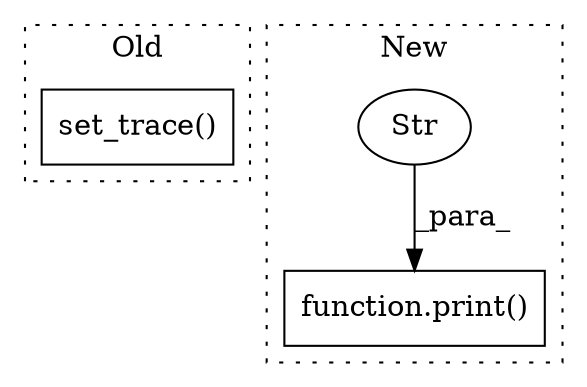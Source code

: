 digraph G {
subgraph cluster0 {
1 [label="set_trace()" a="75" s="1026" l="15" shape="box"];
label = "Old";
style="dotted";
}
subgraph cluster1 {
2 [label="function.print()" a="75" s="1445,1471" l="6,1" shape="box"];
3 [label="Str" a="66" s="1451" l="20" shape="ellipse"];
label = "New";
style="dotted";
}
3 -> 2 [label="_para_"];
}